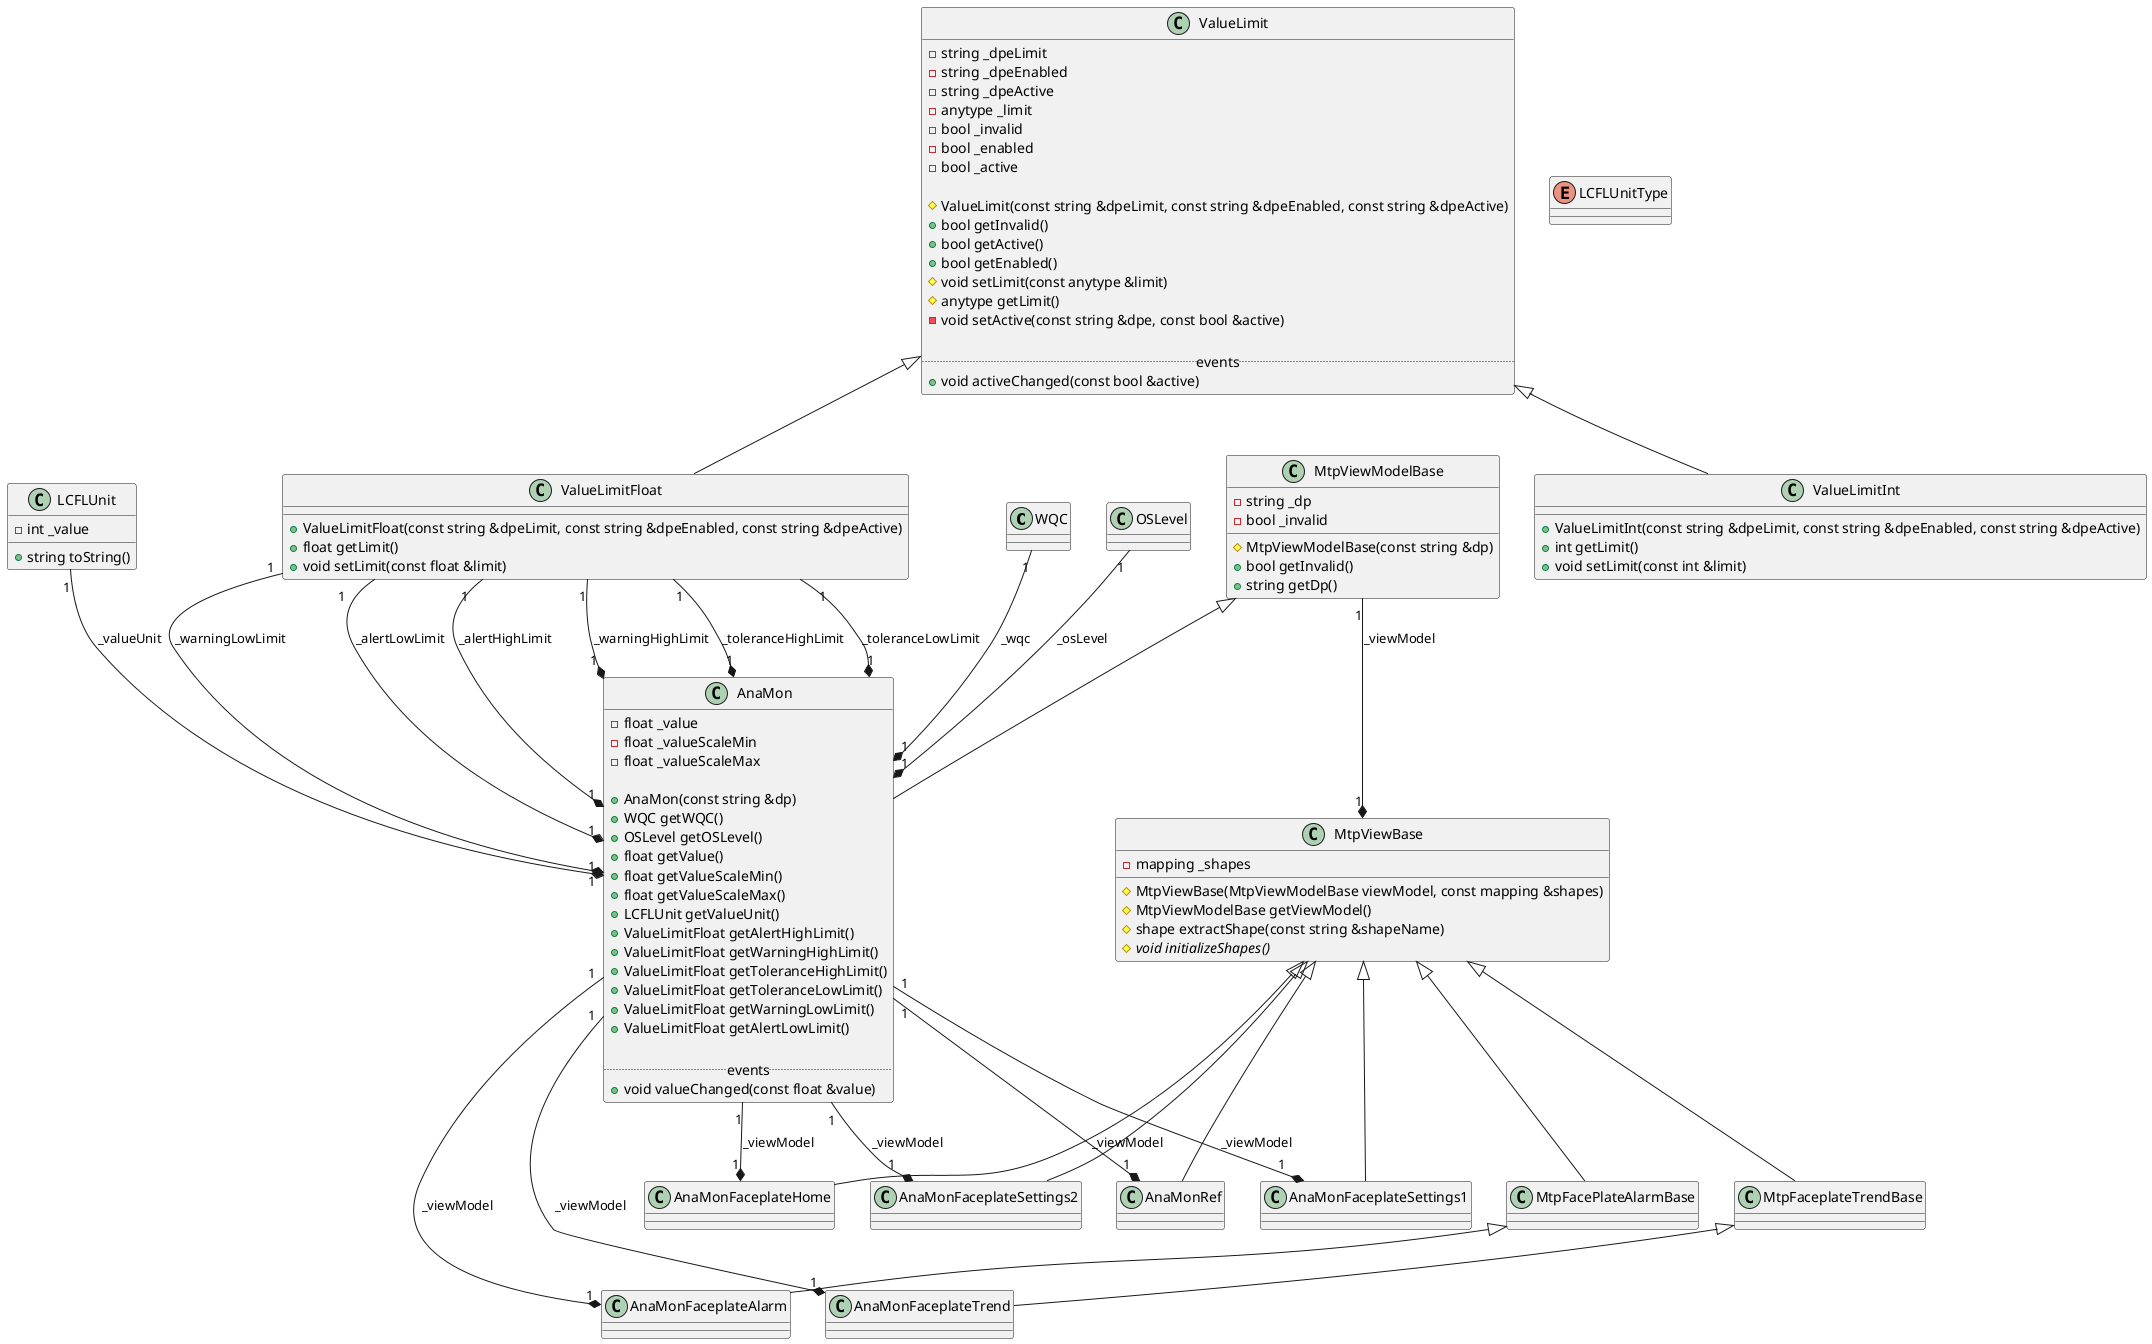 @startuml

class WQC
{

}

class OSLevel
{

}

enum LCFLUnitType
{

}

class LCFLUnit
{
    - int _value
    + string toString()
}

class ValueLimit
{
    - string _dpeLimit
    - string _dpeEnabled
    - string _dpeActive
    - anytype _limit
    - bool _invalid
    - bool _enabled
    - bool _active

    # ValueLimit(const string &dpeLimit, const string &dpeEnabled, const string &dpeActive)
    + bool getInvalid()
    + bool getActive()
    + bool getEnabled()
    # void setLimit(const anytype &limit)
    # anytype getLimit()
    - void setActive(const string &dpe, const bool &active)

    ..events..
    + void activeChanged(const bool &active)
}

class ValueLimitFloat
{
    + ValueLimitFloat(const string &dpeLimit, const string &dpeEnabled, const string &dpeActive)
    + float getLimit()
    + void setLimit(const float &limit)
}

class ValueLimitInt
{
    + ValueLimitInt(const string &dpeLimit, const string &dpeEnabled, const string &dpeActive)
    + int getLimit()
    + void setLimit(const int &limit)
}

ValueLimit <|-- ValueLimitFloat
ValueLimit <|-- ValueLimitInt

class MtpViewModelBase {
    - string _dp
    - bool _invalid

    # MtpViewModelBase(const string &dp)
    + bool getInvalid()
    + string getDp()
}

class AnaMon
{
    - float _value
    - float _valueScaleMin
    - float _valueScaleMax

    + AnaMon(const string &dp)
    + WQC getWQC()
    + OSLevel getOSLevel()
    + float getValue()
    + float getValueScaleMin()
    + float getValueScaleMax()
    + LCFLUnit getValueUnit()
    + ValueLimitFloat getAlertHighLimit()
    + ValueLimitFloat getWarningHighLimit()
    + ValueLimitFloat getToleranceHighLimit()
    + ValueLimitFloat getToleranceLowLimit()
    + ValueLimitFloat getWarningLowLimit()
    + ValueLimitFloat getAlertLowLimit()

    ..events..
    + void valueChanged(const float &value)
}

MtpViewModelBase <|-- AnaMon
WQC "1" --* "1" AnaMon : _wqc
OSLevel "1" --* "1" AnaMon : _osLevel
LCFLUnit "1" --* "1" AnaMon : _valueUnit
ValueLimitFloat "1" --* "1" AnaMon : _alertHighLimit
ValueLimitFloat "1" --* "1" AnaMon : _warningHighLimit
ValueLimitFloat "1" --* "1" AnaMon : _toleranceHighLimit
ValueLimitFloat "1" --* "1" AnaMon : _toleranceLowLimit
ValueLimitFloat "1" --* "1" AnaMon : _warningLowLimit
ValueLimitFloat "1" --* "1" AnaMon : _alertLowLimit

class MtpViewBase
{
    - mapping _shapes

    # MtpViewBase(MtpViewModelBase viewModel, const mapping &shapes)
    # MtpViewModelBase getViewModel()
    # shape extractShape(const string &shapeName)
    # {abstract} void initializeShapes()
}

MtpViewModelBase "1" --* "1" MtpViewBase : _viewModel

class AnaMonFaceplateHome
{
}

class AnaMonFaceplateSettings1
{

}

class AnaMonFaceplateSettings2
{

}

class MtpFacePlateAlarmBase
{

}

MtpViewBase <|-- MtpFacePlateAlarmBase

class AnaMonFaceplateAlarm
{

}

MtpFacePlateAlarmBase <|-- AnaMonFaceplateAlarm

class MtpFaceplateTrendBase
{

}

MtpViewBase <|-- MtpFaceplateTrendBase

class AnaMonFaceplateTrend
{

}

MtpFaceplateTrendBase <|-- AnaMonFaceplateTrend

MtpViewBase <|-- AnaMonFaceplateHome
AnaMon "1" --* "1" AnaMonFaceplateHome : _viewModel
MtpViewBase <|-- AnaMonFaceplateSettings1
AnaMon "1" --* "1" AnaMonFaceplateSettings1 : _viewModel
MtpViewBase <|-- AnaMonFaceplateSettings2
AnaMon "1" --* "1" AnaMonFaceplateSettings2 : _viewModel
AnaMon "1" --* "1" AnaMonFaceplateAlarm : _viewModel
AnaMon "1" --* "1" AnaMonFaceplateTrend : _viewModel


class AnaMonRef 
{

}

MtpViewBase <|-- AnaMonRef
AnaMon "1" --* "1" AnaMonRef : _viewModel
@enduml